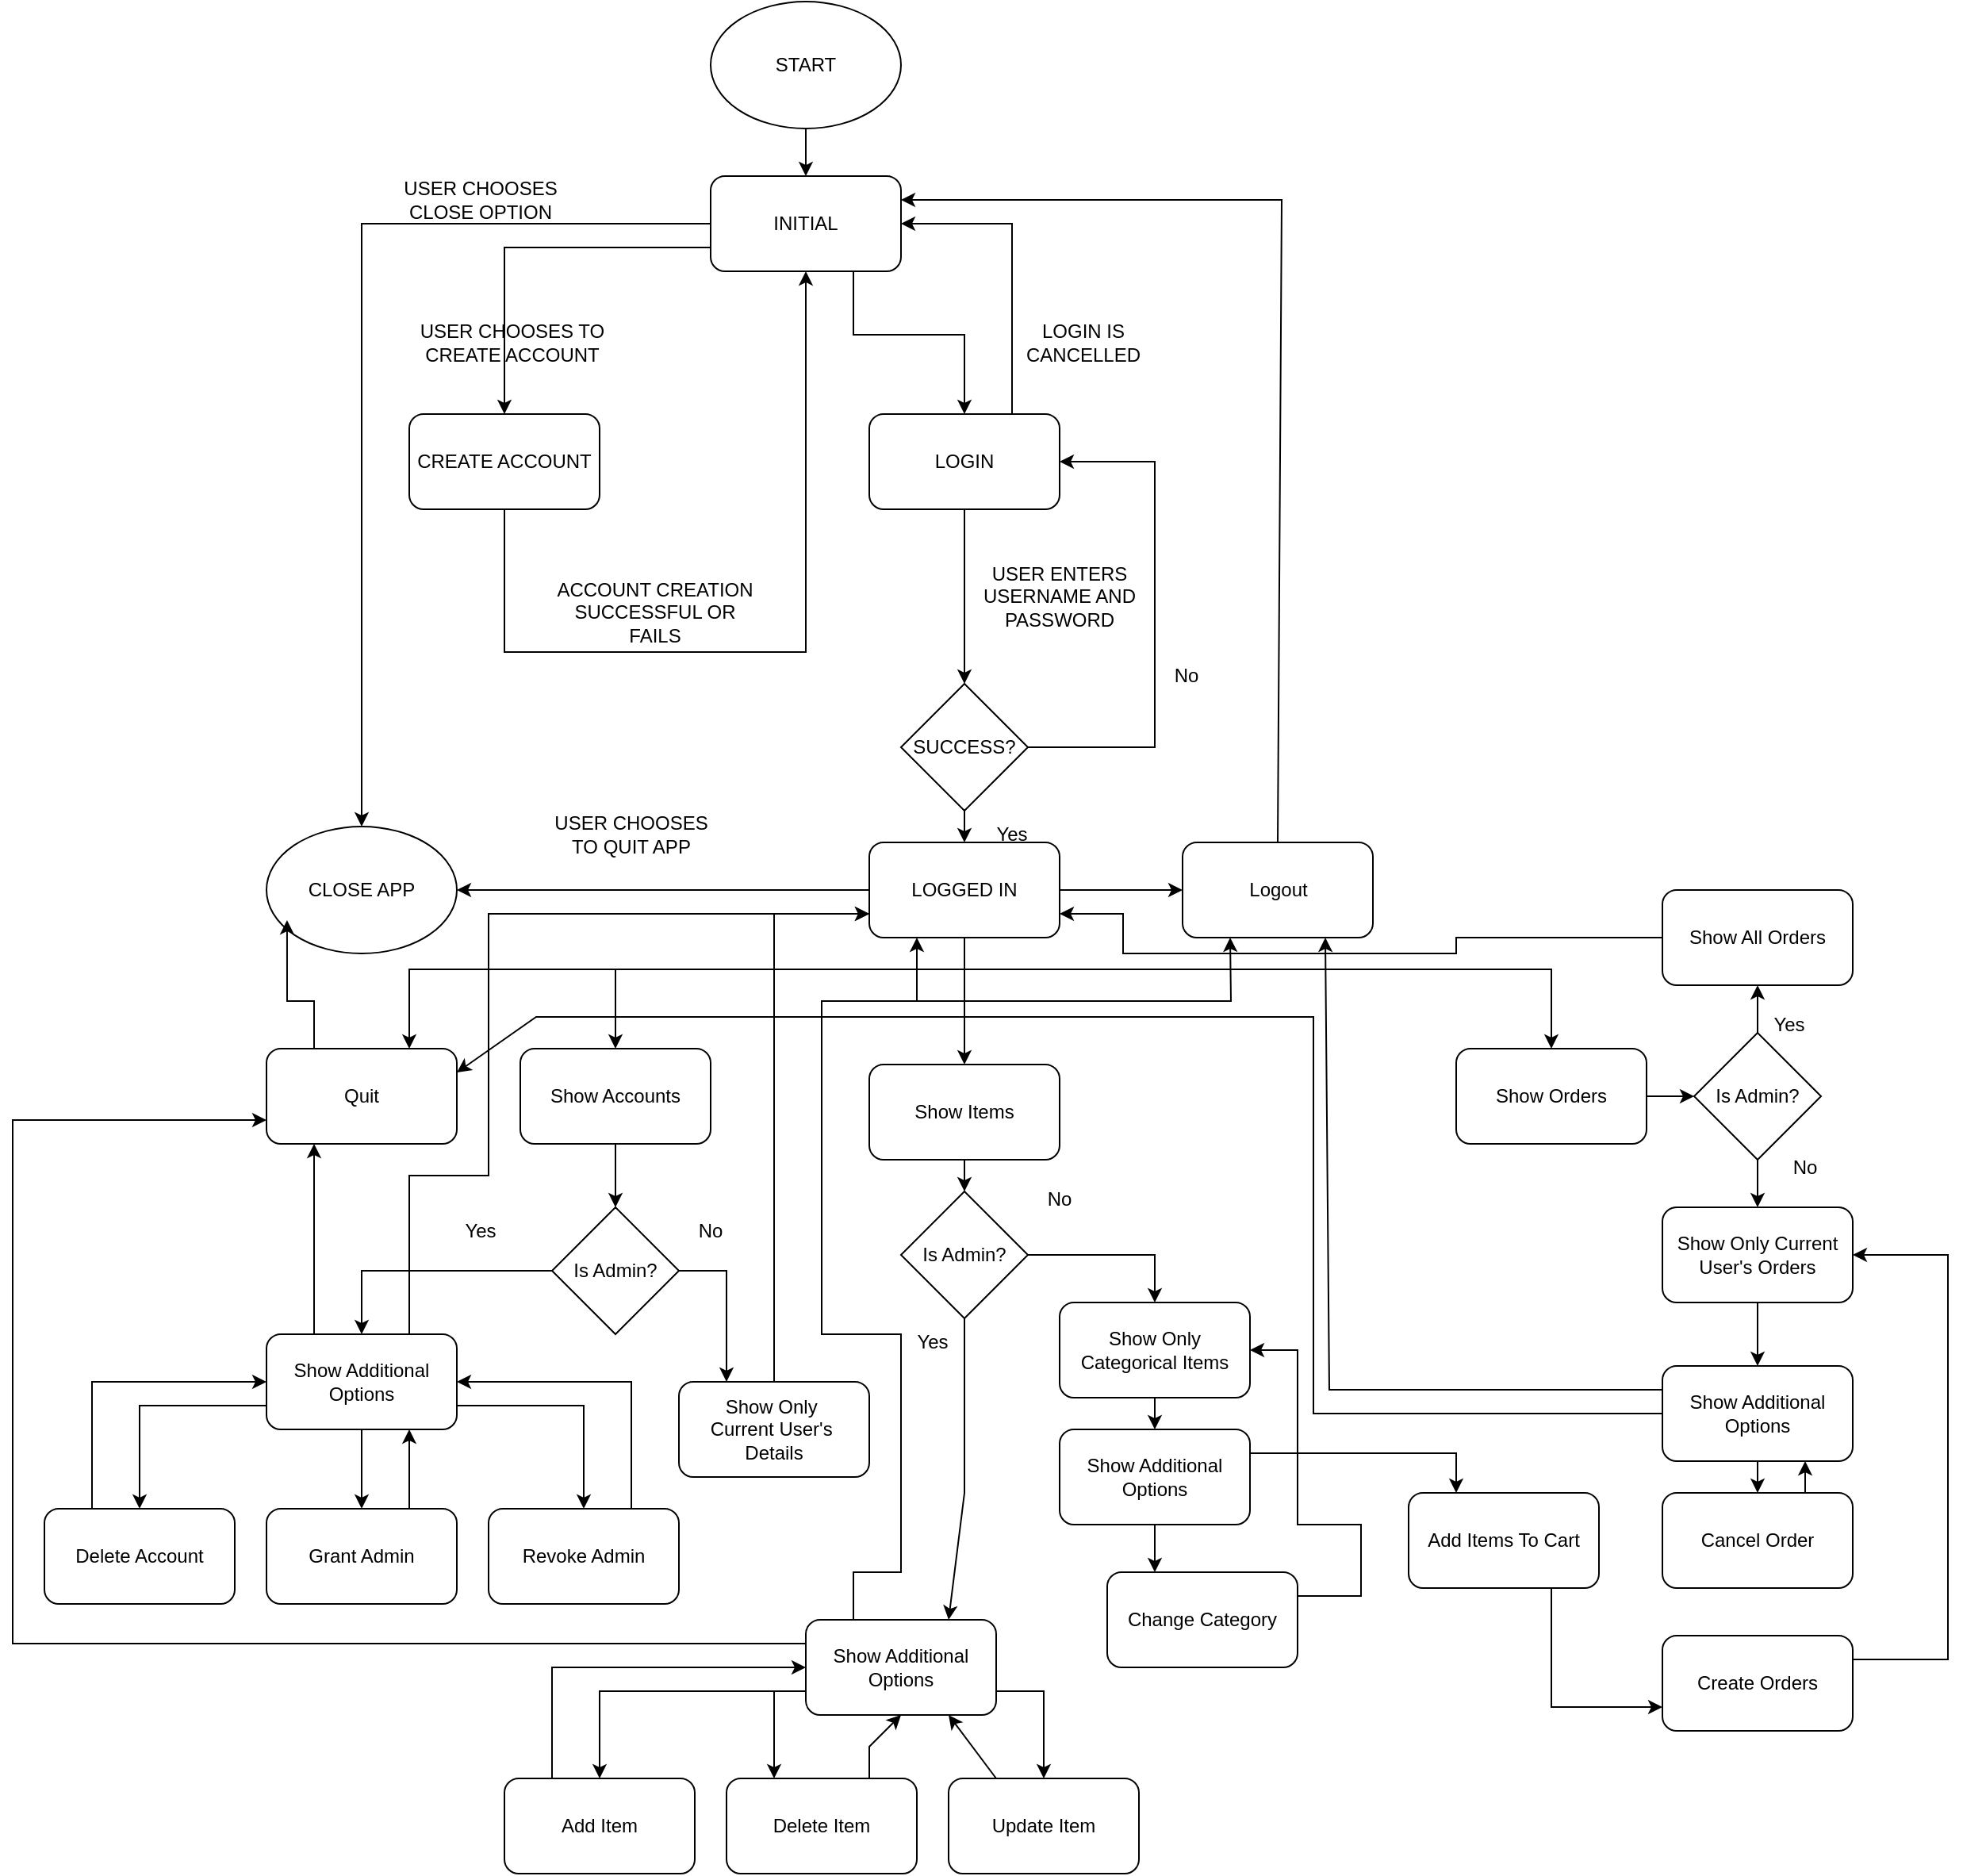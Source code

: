 <mxfile version="26.0.5">
  <diagram name="Page-1" id="6JL2HoPK0BdF2cWny50I">
    <mxGraphModel dx="3457" dy="2529" grid="1" gridSize="10" guides="1" tooltips="1" connect="1" arrows="1" fold="1" page="1" pageScale="1" pageWidth="850" pageHeight="1100" math="0" shadow="0">
      <root>
        <mxCell id="0" />
        <mxCell id="1" parent="0" />
        <mxCell id="DYctiOniAgUg_vzD5yXF-2" value="INITIAL" style="rounded=1;whiteSpace=wrap;html=1;" parent="1" vertex="1">
          <mxGeometry x="320" width="120" height="60" as="geometry" />
        </mxCell>
        <mxCell id="DYctiOniAgUg_vzD5yXF-3" value="CLOSE APP" style="ellipse;whiteSpace=wrap;html=1;" parent="1" vertex="1">
          <mxGeometry x="40" y="410" width="120" height="80" as="geometry" />
        </mxCell>
        <mxCell id="DYctiOniAgUg_vzD5yXF-6" value="CREATE ACCOUNT" style="rounded=1;whiteSpace=wrap;html=1;" parent="1" vertex="1">
          <mxGeometry x="130" y="150" width="120" height="60" as="geometry" />
        </mxCell>
        <mxCell id="DYctiOniAgUg_vzD5yXF-7" value="LOGIN" style="rounded=1;whiteSpace=wrap;html=1;" parent="1" vertex="1">
          <mxGeometry x="420" y="150" width="120" height="60" as="geometry" />
        </mxCell>
        <mxCell id="DYctiOniAgUg_vzD5yXF-11" value="SUCCESS?" style="rhombus;whiteSpace=wrap;html=1;" parent="1" vertex="1">
          <mxGeometry x="440" y="320" width="80" height="80" as="geometry" />
        </mxCell>
        <mxCell id="DYctiOniAgUg_vzD5yXF-12" value="" style="endArrow=classic;html=1;rounded=0;exitX=1;exitY=0.5;exitDx=0;exitDy=0;entryX=1;entryY=0.5;entryDx=0;entryDy=0;" parent="1" source="DYctiOniAgUg_vzD5yXF-11" target="DYctiOniAgUg_vzD5yXF-7" edge="1">
          <mxGeometry width="50" height="50" relative="1" as="geometry">
            <mxPoint x="400" y="430" as="sourcePoint" />
            <mxPoint x="450" y="380" as="targetPoint" />
            <Array as="points">
              <mxPoint x="600" y="360" />
              <mxPoint x="600" y="180" />
            </Array>
          </mxGeometry>
        </mxCell>
        <mxCell id="DYctiOniAgUg_vzD5yXF-13" value="" style="endArrow=classic;html=1;rounded=0;exitX=0.5;exitY=1;exitDx=0;exitDy=0;entryX=0.5;entryY=0;entryDx=0;entryDy=0;" parent="1" source="DYctiOniAgUg_vzD5yXF-7" target="DYctiOniAgUg_vzD5yXF-11" edge="1">
          <mxGeometry width="50" height="50" relative="1" as="geometry">
            <mxPoint x="400" y="430" as="sourcePoint" />
            <mxPoint x="450" y="380" as="targetPoint" />
          </mxGeometry>
        </mxCell>
        <mxCell id="DYctiOniAgUg_vzD5yXF-14" value="No" style="text;html=1;align=center;verticalAlign=middle;whiteSpace=wrap;rounded=0;" parent="1" vertex="1">
          <mxGeometry x="590" y="300" width="60" height="30" as="geometry" />
        </mxCell>
        <mxCell id="DYctiOniAgUg_vzD5yXF-17" value="LOGGED IN" style="rounded=1;whiteSpace=wrap;html=1;" parent="1" vertex="1">
          <mxGeometry x="420" y="420" width="120" height="60" as="geometry" />
        </mxCell>
        <mxCell id="DYctiOniAgUg_vzD5yXF-18" value="" style="endArrow=classic;html=1;rounded=0;exitX=0.5;exitY=1;exitDx=0;exitDy=0;entryX=0.5;entryY=0;entryDx=0;entryDy=0;" parent="1" source="DYctiOniAgUg_vzD5yXF-11" target="DYctiOniAgUg_vzD5yXF-17" edge="1">
          <mxGeometry width="50" height="50" relative="1" as="geometry">
            <mxPoint x="400" y="430" as="sourcePoint" />
            <mxPoint x="450" y="380" as="targetPoint" />
          </mxGeometry>
        </mxCell>
        <mxCell id="DYctiOniAgUg_vzD5yXF-19" value="Yes" style="text;html=1;align=center;verticalAlign=middle;whiteSpace=wrap;rounded=0;" parent="1" vertex="1">
          <mxGeometry x="480" y="400" width="60" height="30" as="geometry" />
        </mxCell>
        <mxCell id="DYctiOniAgUg_vzD5yXF-22" value="" style="endArrow=classic;html=1;rounded=0;exitX=0;exitY=0.5;exitDx=0;exitDy=0;entryX=1;entryY=0.5;entryDx=0;entryDy=0;" parent="1" source="DYctiOniAgUg_vzD5yXF-17" target="DYctiOniAgUg_vzD5yXF-3" edge="1">
          <mxGeometry width="50" height="50" relative="1" as="geometry">
            <mxPoint x="400" y="430" as="sourcePoint" />
            <mxPoint x="450" y="380" as="targetPoint" />
            <Array as="points">
              <mxPoint x="290" y="450" />
            </Array>
          </mxGeometry>
        </mxCell>
        <mxCell id="DYctiOniAgUg_vzD5yXF-27" value="START" style="ellipse;whiteSpace=wrap;html=1;" parent="1" vertex="1">
          <mxGeometry x="320" y="-110" width="120" height="80" as="geometry" />
        </mxCell>
        <mxCell id="DYctiOniAgUg_vzD5yXF-28" value="" style="endArrow=classic;html=1;rounded=0;exitX=0.5;exitY=1;exitDx=0;exitDy=0;entryX=0.5;entryY=0;entryDx=0;entryDy=0;" parent="1" source="DYctiOniAgUg_vzD5yXF-27" target="DYctiOniAgUg_vzD5yXF-2" edge="1">
          <mxGeometry width="50" height="50" relative="1" as="geometry">
            <mxPoint x="360" y="200" as="sourcePoint" />
            <mxPoint x="410" y="150" as="targetPoint" />
          </mxGeometry>
        </mxCell>
        <mxCell id="DYctiOniAgUg_vzD5yXF-29" value="" style="endArrow=classic;html=1;rounded=0;exitX=0;exitY=0.75;exitDx=0;exitDy=0;entryX=0.5;entryY=0;entryDx=0;entryDy=0;" parent="1" source="DYctiOniAgUg_vzD5yXF-2" target="DYctiOniAgUg_vzD5yXF-6" edge="1">
          <mxGeometry width="50" height="50" relative="1" as="geometry">
            <mxPoint x="360" y="200" as="sourcePoint" />
            <mxPoint x="410" y="150" as="targetPoint" />
            <Array as="points">
              <mxPoint x="190" y="45" />
              <mxPoint x="190" y="100" />
            </Array>
          </mxGeometry>
        </mxCell>
        <mxCell id="DYctiOniAgUg_vzD5yXF-30" value="" style="endArrow=classic;html=1;rounded=0;exitX=0.5;exitY=1;exitDx=0;exitDy=0;entryX=0.5;entryY=1;entryDx=0;entryDy=0;" parent="1" source="DYctiOniAgUg_vzD5yXF-6" target="DYctiOniAgUg_vzD5yXF-2" edge="1">
          <mxGeometry width="50" height="50" relative="1" as="geometry">
            <mxPoint x="360" y="200" as="sourcePoint" />
            <mxPoint x="410" y="150" as="targetPoint" />
            <Array as="points">
              <mxPoint x="190" y="300" />
              <mxPoint x="380" y="300" />
            </Array>
          </mxGeometry>
        </mxCell>
        <mxCell id="DYctiOniAgUg_vzD5yXF-31" value="" style="endArrow=classic;html=1;rounded=0;exitX=0.75;exitY=1;exitDx=0;exitDy=0;entryX=0.5;entryY=0;entryDx=0;entryDy=0;" parent="1" source="DYctiOniAgUg_vzD5yXF-2" target="DYctiOniAgUg_vzD5yXF-7" edge="1">
          <mxGeometry width="50" height="50" relative="1" as="geometry">
            <mxPoint x="360" y="200" as="sourcePoint" />
            <mxPoint x="410" y="150" as="targetPoint" />
            <Array as="points">
              <mxPoint x="410" y="100" />
              <mxPoint x="480" y="100" />
            </Array>
          </mxGeometry>
        </mxCell>
        <mxCell id="DYctiOniAgUg_vzD5yXF-32" value="" style="endArrow=classic;html=1;rounded=0;exitX=0;exitY=0.5;exitDx=0;exitDy=0;entryX=0.5;entryY=0;entryDx=0;entryDy=0;" parent="1" source="DYctiOniAgUg_vzD5yXF-2" target="DYctiOniAgUg_vzD5yXF-3" edge="1">
          <mxGeometry width="50" height="50" relative="1" as="geometry">
            <mxPoint x="360" y="300" as="sourcePoint" />
            <mxPoint x="410" y="250" as="targetPoint" />
            <Array as="points">
              <mxPoint x="100" y="30" />
            </Array>
          </mxGeometry>
        </mxCell>
        <mxCell id="DYctiOniAgUg_vzD5yXF-33" value="" style="endArrow=classic;html=1;rounded=0;exitX=0.75;exitY=0;exitDx=0;exitDy=0;entryX=1;entryY=0.5;entryDx=0;entryDy=0;" parent="1" source="DYctiOniAgUg_vzD5yXF-7" target="DYctiOniAgUg_vzD5yXF-2" edge="1">
          <mxGeometry width="50" height="50" relative="1" as="geometry">
            <mxPoint x="360" y="300" as="sourcePoint" />
            <mxPoint x="410" y="250" as="targetPoint" />
            <Array as="points">
              <mxPoint x="510" y="30" />
            </Array>
          </mxGeometry>
        </mxCell>
        <mxCell id="DYctiOniAgUg_vzD5yXF-34" value="USER CHOOSES CLOSE OPTION" style="text;html=1;align=center;verticalAlign=middle;whiteSpace=wrap;rounded=0;" parent="1" vertex="1">
          <mxGeometry x="120" y="10" width="110" height="10" as="geometry" />
        </mxCell>
        <mxCell id="DYctiOniAgUg_vzD5yXF-35" value="USER CHOOSES TO CREATE ACCOUNT" style="text;html=1;align=center;verticalAlign=middle;whiteSpace=wrap;rounded=0;" parent="1" vertex="1">
          <mxGeometry x="130" y="90" width="130" height="30" as="geometry" />
        </mxCell>
        <mxCell id="DYctiOniAgUg_vzD5yXF-37" value="ACCOUNT CREATION SUCCESSFUL OR FAILS" style="text;html=1;align=center;verticalAlign=middle;whiteSpace=wrap;rounded=0;" parent="1" vertex="1">
          <mxGeometry x="220" y="260" width="130" height="30" as="geometry" />
        </mxCell>
        <mxCell id="DYctiOniAgUg_vzD5yXF-38" value="LOGIN IS CANCELLED" style="text;html=1;align=center;verticalAlign=middle;whiteSpace=wrap;rounded=0;" parent="1" vertex="1">
          <mxGeometry x="520" y="90" width="70" height="30" as="geometry" />
        </mxCell>
        <mxCell id="DYctiOniAgUg_vzD5yXF-40" value="USER ENTERS USERNAME AND PASSWORD" style="text;html=1;align=center;verticalAlign=middle;whiteSpace=wrap;rounded=0;" parent="1" vertex="1">
          <mxGeometry x="470" y="250" width="140" height="30" as="geometry" />
        </mxCell>
        <mxCell id="DYctiOniAgUg_vzD5yXF-41" value="USER CHOOSES TO QUIT APP" style="text;html=1;align=center;verticalAlign=middle;whiteSpace=wrap;rounded=0;" parent="1" vertex="1">
          <mxGeometry x="220" y="400" width="100" height="30" as="geometry" />
        </mxCell>
        <mxCell id="-AGQVmFqrdLhfrZc6OFn-1" value="Show Accounts" style="rounded=1;whiteSpace=wrap;html=1;" vertex="1" parent="1">
          <mxGeometry x="200" y="550" width="120" height="60" as="geometry" />
        </mxCell>
        <mxCell id="-AGQVmFqrdLhfrZc6OFn-2" value="Show Items" style="rounded=1;whiteSpace=wrap;html=1;" vertex="1" parent="1">
          <mxGeometry x="420" y="560" width="120" height="60" as="geometry" />
        </mxCell>
        <mxCell id="-AGQVmFqrdLhfrZc6OFn-3" value="Show Orders" style="rounded=1;whiteSpace=wrap;html=1;" vertex="1" parent="1">
          <mxGeometry x="790" y="550" width="120" height="60" as="geometry" />
        </mxCell>
        <mxCell id="-AGQVmFqrdLhfrZc6OFn-4" value="Quit" style="rounded=1;whiteSpace=wrap;html=1;" vertex="1" parent="1">
          <mxGeometry x="40" y="550" width="120" height="60" as="geometry" />
        </mxCell>
        <mxCell id="-AGQVmFqrdLhfrZc6OFn-5" value="" style="endArrow=classic;html=1;rounded=0;exitX=0.25;exitY=0;exitDx=0;exitDy=0;entryX=0.108;entryY=0.738;entryDx=0;entryDy=0;entryPerimeter=0;" edge="1" parent="1" source="-AGQVmFqrdLhfrZc6OFn-4" target="DYctiOniAgUg_vzD5yXF-3">
          <mxGeometry width="50" height="50" relative="1" as="geometry">
            <mxPoint x="490" y="530" as="sourcePoint" />
            <mxPoint x="540" y="480" as="targetPoint" />
            <Array as="points">
              <mxPoint x="70" y="520" />
              <mxPoint x="53" y="520" />
            </Array>
          </mxGeometry>
        </mxCell>
        <mxCell id="-AGQVmFqrdLhfrZc6OFn-6" value="" style="endArrow=classic;html=1;rounded=0;exitX=0.5;exitY=1;exitDx=0;exitDy=0;entryX=0.5;entryY=0;entryDx=0;entryDy=0;" edge="1" parent="1" source="DYctiOniAgUg_vzD5yXF-17" target="-AGQVmFqrdLhfrZc6OFn-2">
          <mxGeometry width="50" height="50" relative="1" as="geometry">
            <mxPoint x="490" y="530" as="sourcePoint" />
            <mxPoint x="540" y="480" as="targetPoint" />
          </mxGeometry>
        </mxCell>
        <mxCell id="-AGQVmFqrdLhfrZc6OFn-7" value="" style="endArrow=classic;html=1;rounded=0;exitX=0.5;exitY=1;exitDx=0;exitDy=0;entryX=0.5;entryY=0;entryDx=0;entryDy=0;" edge="1" parent="1" source="DYctiOniAgUg_vzD5yXF-17" target="-AGQVmFqrdLhfrZc6OFn-1">
          <mxGeometry width="50" height="50" relative="1" as="geometry">
            <mxPoint x="490" y="530" as="sourcePoint" />
            <mxPoint x="540" y="480" as="targetPoint" />
            <Array as="points">
              <mxPoint x="480" y="500" />
              <mxPoint x="260" y="500" />
            </Array>
          </mxGeometry>
        </mxCell>
        <mxCell id="-AGQVmFqrdLhfrZc6OFn-8" value="" style="endArrow=classic;html=1;rounded=0;exitX=0.5;exitY=1;exitDx=0;exitDy=0;entryX=0.5;entryY=0;entryDx=0;entryDy=0;" edge="1" parent="1" source="DYctiOniAgUg_vzD5yXF-17" target="-AGQVmFqrdLhfrZc6OFn-3">
          <mxGeometry width="50" height="50" relative="1" as="geometry">
            <mxPoint x="490" y="530" as="sourcePoint" />
            <mxPoint x="540" y="480" as="targetPoint" />
            <Array as="points">
              <mxPoint x="480" y="500" />
              <mxPoint x="850" y="500" />
            </Array>
          </mxGeometry>
        </mxCell>
        <mxCell id="-AGQVmFqrdLhfrZc6OFn-9" value="" style="endArrow=classic;html=1;rounded=0;exitX=0.5;exitY=1;exitDx=0;exitDy=0;entryX=0.75;entryY=0;entryDx=0;entryDy=0;" edge="1" parent="1" source="DYctiOniAgUg_vzD5yXF-17" target="-AGQVmFqrdLhfrZc6OFn-4">
          <mxGeometry width="50" height="50" relative="1" as="geometry">
            <mxPoint x="490" y="530" as="sourcePoint" />
            <mxPoint x="540" y="480" as="targetPoint" />
            <Array as="points">
              <mxPoint x="480" y="500" />
              <mxPoint x="130" y="500" />
            </Array>
          </mxGeometry>
        </mxCell>
        <mxCell id="-AGQVmFqrdLhfrZc6OFn-10" value="" style="endArrow=classic;html=1;rounded=0;exitX=1;exitY=0.5;exitDx=0;exitDy=0;entryX=0;entryY=0.5;entryDx=0;entryDy=0;" edge="1" parent="1" source="DYctiOniAgUg_vzD5yXF-17" target="-AGQVmFqrdLhfrZc6OFn-11">
          <mxGeometry width="50" height="50" relative="1" as="geometry">
            <mxPoint x="490" y="330" as="sourcePoint" />
            <mxPoint x="620" y="450" as="targetPoint" />
          </mxGeometry>
        </mxCell>
        <mxCell id="-AGQVmFqrdLhfrZc6OFn-11" value="Logout" style="rounded=1;whiteSpace=wrap;html=1;" vertex="1" parent="1">
          <mxGeometry x="617.5" y="420" width="120" height="60" as="geometry" />
        </mxCell>
        <mxCell id="-AGQVmFqrdLhfrZc6OFn-12" value="" style="endArrow=classic;html=1;rounded=0;exitX=0.5;exitY=0;exitDx=0;exitDy=0;entryX=1;entryY=0.25;entryDx=0;entryDy=0;" edge="1" parent="1" source="-AGQVmFqrdLhfrZc6OFn-11" target="DYctiOniAgUg_vzD5yXF-2">
          <mxGeometry width="50" height="50" relative="1" as="geometry">
            <mxPoint x="490" y="330" as="sourcePoint" />
            <mxPoint x="540" y="280" as="targetPoint" />
            <Array as="points">
              <mxPoint x="680" y="15" />
            </Array>
          </mxGeometry>
        </mxCell>
        <mxCell id="-AGQVmFqrdLhfrZc6OFn-13" value="Is Admin?" style="rhombus;whiteSpace=wrap;html=1;" vertex="1" parent="1">
          <mxGeometry x="220" y="650" width="80" height="80" as="geometry" />
        </mxCell>
        <mxCell id="-AGQVmFqrdLhfrZc6OFn-14" value="" style="endArrow=classic;html=1;rounded=0;exitX=0.5;exitY=1;exitDx=0;exitDy=0;entryX=0.5;entryY=0;entryDx=0;entryDy=0;" edge="1" parent="1" source="-AGQVmFqrdLhfrZc6OFn-1" target="-AGQVmFqrdLhfrZc6OFn-13">
          <mxGeometry width="50" height="50" relative="1" as="geometry">
            <mxPoint x="490" y="620" as="sourcePoint" />
            <mxPoint x="540" y="570" as="targetPoint" />
          </mxGeometry>
        </mxCell>
        <mxCell id="-AGQVmFqrdLhfrZc6OFn-16" value="No" style="text;html=1;align=center;verticalAlign=middle;whiteSpace=wrap;rounded=0;" vertex="1" parent="1">
          <mxGeometry x="290" y="650" width="60" height="30" as="geometry" />
        </mxCell>
        <mxCell id="-AGQVmFqrdLhfrZc6OFn-17" value="Delete Account" style="rounded=1;whiteSpace=wrap;html=1;" vertex="1" parent="1">
          <mxGeometry x="-100" y="840" width="120" height="60" as="geometry" />
        </mxCell>
        <mxCell id="-AGQVmFqrdLhfrZc6OFn-18" value="Grant Admin" style="rounded=1;whiteSpace=wrap;html=1;" vertex="1" parent="1">
          <mxGeometry x="40" y="840" width="120" height="60" as="geometry" />
        </mxCell>
        <mxCell id="-AGQVmFqrdLhfrZc6OFn-19" value="Revoke Admin" style="rounded=1;whiteSpace=wrap;html=1;" vertex="1" parent="1">
          <mxGeometry x="180" y="840" width="120" height="60" as="geometry" />
        </mxCell>
        <mxCell id="-AGQVmFqrdLhfrZc6OFn-20" value="Show Additional Options" style="rounded=1;whiteSpace=wrap;html=1;" vertex="1" parent="1">
          <mxGeometry x="40" y="730" width="120" height="60" as="geometry" />
        </mxCell>
        <mxCell id="-AGQVmFqrdLhfrZc6OFn-21" value="Show Only&amp;nbsp;&lt;div&gt;Current User&#39;s&amp;nbsp;&lt;/div&gt;&lt;div&gt;Details&lt;/div&gt;" style="rounded=1;whiteSpace=wrap;html=1;" vertex="1" parent="1">
          <mxGeometry x="300" y="760" width="120" height="60" as="geometry" />
        </mxCell>
        <mxCell id="-AGQVmFqrdLhfrZc6OFn-22" value="" style="endArrow=classic;html=1;rounded=0;exitX=1;exitY=0.5;exitDx=0;exitDy=0;entryX=0.25;entryY=0;entryDx=0;entryDy=0;" edge="1" parent="1" source="-AGQVmFqrdLhfrZc6OFn-13" target="-AGQVmFqrdLhfrZc6OFn-21">
          <mxGeometry width="50" height="50" relative="1" as="geometry">
            <mxPoint x="490" y="620" as="sourcePoint" />
            <mxPoint x="540" y="570" as="targetPoint" />
            <Array as="points">
              <mxPoint x="330" y="690" />
            </Array>
          </mxGeometry>
        </mxCell>
        <mxCell id="-AGQVmFqrdLhfrZc6OFn-23" value="" style="endArrow=classic;html=1;rounded=0;exitX=0.5;exitY=0;exitDx=0;exitDy=0;entryX=0;entryY=0.75;entryDx=0;entryDy=0;" edge="1" parent="1" source="-AGQVmFqrdLhfrZc6OFn-21" target="DYctiOniAgUg_vzD5yXF-17">
          <mxGeometry width="50" height="50" relative="1" as="geometry">
            <mxPoint x="490" y="620" as="sourcePoint" />
            <mxPoint x="380" y="470" as="targetPoint" />
            <Array as="points">
              <mxPoint x="360" y="465" />
            </Array>
          </mxGeometry>
        </mxCell>
        <mxCell id="-AGQVmFqrdLhfrZc6OFn-24" value="" style="endArrow=classic;html=1;rounded=0;exitX=0;exitY=0.5;exitDx=0;exitDy=0;entryX=0.5;entryY=0;entryDx=0;entryDy=0;" edge="1" parent="1" source="-AGQVmFqrdLhfrZc6OFn-13" target="-AGQVmFqrdLhfrZc6OFn-20">
          <mxGeometry width="50" height="50" relative="1" as="geometry">
            <mxPoint x="490" y="620" as="sourcePoint" />
            <mxPoint x="540" y="570" as="targetPoint" />
            <Array as="points">
              <mxPoint x="100" y="690" />
            </Array>
          </mxGeometry>
        </mxCell>
        <mxCell id="-AGQVmFqrdLhfrZc6OFn-25" value="Yes" style="text;html=1;align=center;verticalAlign=middle;whiteSpace=wrap;rounded=0;" vertex="1" parent="1">
          <mxGeometry x="145" y="650" width="60" height="30" as="geometry" />
        </mxCell>
        <mxCell id="-AGQVmFqrdLhfrZc6OFn-26" value="" style="endArrow=classic;html=1;rounded=0;exitX=0.25;exitY=0;exitDx=0;exitDy=0;entryX=0.25;entryY=1;entryDx=0;entryDy=0;" edge="1" parent="1" source="-AGQVmFqrdLhfrZc6OFn-20" target="-AGQVmFqrdLhfrZc6OFn-4">
          <mxGeometry width="50" height="50" relative="1" as="geometry">
            <mxPoint x="490" y="620" as="sourcePoint" />
            <mxPoint x="540" y="570" as="targetPoint" />
          </mxGeometry>
        </mxCell>
        <mxCell id="-AGQVmFqrdLhfrZc6OFn-27" value="" style="endArrow=classic;html=1;rounded=0;exitX=0.75;exitY=0;exitDx=0;exitDy=0;entryX=0;entryY=0.75;entryDx=0;entryDy=0;" edge="1" parent="1" source="-AGQVmFqrdLhfrZc6OFn-20" target="DYctiOniAgUg_vzD5yXF-17">
          <mxGeometry width="50" height="50" relative="1" as="geometry">
            <mxPoint x="490" y="620" as="sourcePoint" />
            <mxPoint x="540" y="570" as="targetPoint" />
            <Array as="points">
              <mxPoint x="130" y="630" />
              <mxPoint x="180" y="630" />
              <mxPoint x="180" y="465" />
            </Array>
          </mxGeometry>
        </mxCell>
        <mxCell id="-AGQVmFqrdLhfrZc6OFn-28" value="" style="endArrow=classic;html=1;rounded=0;exitX=0;exitY=0.75;exitDx=0;exitDy=0;entryX=0.5;entryY=0;entryDx=0;entryDy=0;" edge="1" parent="1" source="-AGQVmFqrdLhfrZc6OFn-20" target="-AGQVmFqrdLhfrZc6OFn-17">
          <mxGeometry width="50" height="50" relative="1" as="geometry">
            <mxPoint x="490" y="720" as="sourcePoint" />
            <mxPoint x="540" y="670" as="targetPoint" />
            <Array as="points">
              <mxPoint x="-40" y="775" />
            </Array>
          </mxGeometry>
        </mxCell>
        <mxCell id="-AGQVmFqrdLhfrZc6OFn-29" value="" style="endArrow=classic;html=1;rounded=0;exitX=0.5;exitY=1;exitDx=0;exitDy=0;entryX=0.5;entryY=0;entryDx=0;entryDy=0;" edge="1" parent="1" source="-AGQVmFqrdLhfrZc6OFn-20" target="-AGQVmFqrdLhfrZc6OFn-18">
          <mxGeometry width="50" height="50" relative="1" as="geometry">
            <mxPoint x="490" y="720" as="sourcePoint" />
            <mxPoint x="540" y="670" as="targetPoint" />
          </mxGeometry>
        </mxCell>
        <mxCell id="-AGQVmFqrdLhfrZc6OFn-30" value="" style="endArrow=classic;html=1;rounded=0;exitX=1;exitY=0.75;exitDx=0;exitDy=0;entryX=0.5;entryY=0;entryDx=0;entryDy=0;" edge="1" parent="1" source="-AGQVmFqrdLhfrZc6OFn-20" target="-AGQVmFqrdLhfrZc6OFn-19">
          <mxGeometry width="50" height="50" relative="1" as="geometry">
            <mxPoint x="490" y="720" as="sourcePoint" />
            <mxPoint x="540" y="670" as="targetPoint" />
            <Array as="points">
              <mxPoint x="240" y="775" />
            </Array>
          </mxGeometry>
        </mxCell>
        <mxCell id="-AGQVmFqrdLhfrZc6OFn-31" value="" style="endArrow=classic;html=1;rounded=0;exitX=0.75;exitY=0;exitDx=0;exitDy=0;entryX=1;entryY=0.5;entryDx=0;entryDy=0;" edge="1" parent="1" source="-AGQVmFqrdLhfrZc6OFn-19" target="-AGQVmFqrdLhfrZc6OFn-20">
          <mxGeometry width="50" height="50" relative="1" as="geometry">
            <mxPoint x="490" y="720" as="sourcePoint" />
            <mxPoint x="540" y="670" as="targetPoint" />
            <Array as="points">
              <mxPoint x="270" y="760" />
            </Array>
          </mxGeometry>
        </mxCell>
        <mxCell id="-AGQVmFqrdLhfrZc6OFn-32" value="" style="endArrow=classic;html=1;rounded=0;exitX=0.75;exitY=0;exitDx=0;exitDy=0;entryX=0.75;entryY=1;entryDx=0;entryDy=0;" edge="1" parent="1" source="-AGQVmFqrdLhfrZc6OFn-18" target="-AGQVmFqrdLhfrZc6OFn-20">
          <mxGeometry width="50" height="50" relative="1" as="geometry">
            <mxPoint x="490" y="720" as="sourcePoint" />
            <mxPoint x="540" y="670" as="targetPoint" />
          </mxGeometry>
        </mxCell>
        <mxCell id="-AGQVmFqrdLhfrZc6OFn-33" value="" style="endArrow=classic;html=1;rounded=0;exitX=0.25;exitY=0;exitDx=0;exitDy=0;entryX=0;entryY=0.5;entryDx=0;entryDy=0;" edge="1" parent="1" source="-AGQVmFqrdLhfrZc6OFn-17" target="-AGQVmFqrdLhfrZc6OFn-20">
          <mxGeometry width="50" height="50" relative="1" as="geometry">
            <mxPoint x="490" y="720" as="sourcePoint" />
            <mxPoint x="540" y="670" as="targetPoint" />
            <Array as="points">
              <mxPoint x="-70" y="760" />
            </Array>
          </mxGeometry>
        </mxCell>
        <mxCell id="-AGQVmFqrdLhfrZc6OFn-34" value="Is Admin?" style="rhombus;whiteSpace=wrap;html=1;" vertex="1" parent="1">
          <mxGeometry x="940" y="540" width="80" height="80" as="geometry" />
        </mxCell>
        <mxCell id="-AGQVmFqrdLhfrZc6OFn-35" value="" style="endArrow=classic;html=1;rounded=0;exitX=1;exitY=0.5;exitDx=0;exitDy=0;entryX=0;entryY=0.5;entryDx=0;entryDy=0;" edge="1" parent="1" source="-AGQVmFqrdLhfrZc6OFn-3" target="-AGQVmFqrdLhfrZc6OFn-34">
          <mxGeometry width="50" height="50" relative="1" as="geometry">
            <mxPoint x="490" y="520" as="sourcePoint" />
            <mxPoint x="540" y="470" as="targetPoint" />
          </mxGeometry>
        </mxCell>
        <mxCell id="-AGQVmFqrdLhfrZc6OFn-36" value="Show All Orders" style="rounded=1;whiteSpace=wrap;html=1;" vertex="1" parent="1">
          <mxGeometry x="920" y="450" width="120" height="60" as="geometry" />
        </mxCell>
        <mxCell id="-AGQVmFqrdLhfrZc6OFn-37" value="" style="endArrow=classic;html=1;rounded=0;exitX=0.5;exitY=0;exitDx=0;exitDy=0;entryX=0.5;entryY=1;entryDx=0;entryDy=0;" edge="1" parent="1" source="-AGQVmFqrdLhfrZc6OFn-34" target="-AGQVmFqrdLhfrZc6OFn-36">
          <mxGeometry width="50" height="50" relative="1" as="geometry">
            <mxPoint x="490" y="520" as="sourcePoint" />
            <mxPoint x="540" y="470" as="targetPoint" />
          </mxGeometry>
        </mxCell>
        <mxCell id="-AGQVmFqrdLhfrZc6OFn-38" value="" style="endArrow=classic;html=1;rounded=0;exitX=0;exitY=0.5;exitDx=0;exitDy=0;entryX=1;entryY=0.75;entryDx=0;entryDy=0;" edge="1" parent="1" source="-AGQVmFqrdLhfrZc6OFn-36" target="DYctiOniAgUg_vzD5yXF-17">
          <mxGeometry width="50" height="50" relative="1" as="geometry">
            <mxPoint x="490" y="520" as="sourcePoint" />
            <mxPoint x="540" y="470" as="targetPoint" />
            <Array as="points">
              <mxPoint x="790" y="480" />
              <mxPoint x="790" y="490" />
              <mxPoint x="580" y="490" />
              <mxPoint x="580" y="465" />
            </Array>
          </mxGeometry>
        </mxCell>
        <mxCell id="-AGQVmFqrdLhfrZc6OFn-39" value="Yes" style="text;html=1;align=center;verticalAlign=middle;whiteSpace=wrap;rounded=0;" vertex="1" parent="1">
          <mxGeometry x="970" y="520" width="60" height="30" as="geometry" />
        </mxCell>
        <mxCell id="-AGQVmFqrdLhfrZc6OFn-40" value="" style="endArrow=classic;html=1;rounded=0;exitX=0.5;exitY=1;exitDx=0;exitDy=0;entryX=0.5;entryY=0;entryDx=0;entryDy=0;" edge="1" parent="1" source="-AGQVmFqrdLhfrZc6OFn-34" target="-AGQVmFqrdLhfrZc6OFn-41">
          <mxGeometry width="50" height="50" relative="1" as="geometry">
            <mxPoint x="490" y="620" as="sourcePoint" />
            <mxPoint x="980" y="660" as="targetPoint" />
          </mxGeometry>
        </mxCell>
        <mxCell id="-AGQVmFqrdLhfrZc6OFn-41" value="Show Only Current User&#39;s Orders" style="rounded=1;whiteSpace=wrap;html=1;" vertex="1" parent="1">
          <mxGeometry x="920" y="650" width="120" height="60" as="geometry" />
        </mxCell>
        <mxCell id="-AGQVmFqrdLhfrZc6OFn-42" value="Cancel Order" style="rounded=1;whiteSpace=wrap;html=1;" vertex="1" parent="1">
          <mxGeometry x="920" y="830" width="120" height="60" as="geometry" />
        </mxCell>
        <mxCell id="-AGQVmFqrdLhfrZc6OFn-44" value="Show Additional Options" style="rounded=1;whiteSpace=wrap;html=1;" vertex="1" parent="1">
          <mxGeometry x="920" y="750" width="120" height="60" as="geometry" />
        </mxCell>
        <mxCell id="-AGQVmFqrdLhfrZc6OFn-45" value="No" style="text;html=1;align=center;verticalAlign=middle;whiteSpace=wrap;rounded=0;" vertex="1" parent="1">
          <mxGeometry x="980" y="610" width="60" height="30" as="geometry" />
        </mxCell>
        <mxCell id="-AGQVmFqrdLhfrZc6OFn-46" value="" style="endArrow=classic;html=1;rounded=0;exitX=0.5;exitY=1;exitDx=0;exitDy=0;entryX=0.5;entryY=0;entryDx=0;entryDy=0;" edge="1" parent="1" source="-AGQVmFqrdLhfrZc6OFn-41" target="-AGQVmFqrdLhfrZc6OFn-44">
          <mxGeometry width="50" height="50" relative="1" as="geometry">
            <mxPoint x="490" y="720" as="sourcePoint" />
            <mxPoint x="540" y="670" as="targetPoint" />
          </mxGeometry>
        </mxCell>
        <mxCell id="-AGQVmFqrdLhfrZc6OFn-47" value="" style="endArrow=classic;html=1;rounded=0;exitX=0.5;exitY=1;exitDx=0;exitDy=0;entryX=0.5;entryY=0;entryDx=0;entryDy=0;" edge="1" parent="1" source="-AGQVmFqrdLhfrZc6OFn-44" target="-AGQVmFqrdLhfrZc6OFn-42">
          <mxGeometry width="50" height="50" relative="1" as="geometry">
            <mxPoint x="490" y="720" as="sourcePoint" />
            <mxPoint x="540" y="670" as="targetPoint" />
          </mxGeometry>
        </mxCell>
        <mxCell id="-AGQVmFqrdLhfrZc6OFn-48" value="" style="endArrow=classic;html=1;rounded=0;exitX=0;exitY=0.25;exitDx=0;exitDy=0;entryX=0.75;entryY=1;entryDx=0;entryDy=0;" edge="1" parent="1" source="-AGQVmFqrdLhfrZc6OFn-44" target="-AGQVmFqrdLhfrZc6OFn-11">
          <mxGeometry width="50" height="50" relative="1" as="geometry">
            <mxPoint x="490" y="720" as="sourcePoint" />
            <mxPoint x="540" y="670" as="targetPoint" />
            <Array as="points">
              <mxPoint x="710" y="765" />
            </Array>
          </mxGeometry>
        </mxCell>
        <mxCell id="-AGQVmFqrdLhfrZc6OFn-49" value="" style="endArrow=classic;html=1;rounded=0;exitX=0;exitY=0.5;exitDx=0;exitDy=0;entryX=1;entryY=0.25;entryDx=0;entryDy=0;" edge="1" parent="1" source="-AGQVmFqrdLhfrZc6OFn-44" target="-AGQVmFqrdLhfrZc6OFn-4">
          <mxGeometry width="50" height="50" relative="1" as="geometry">
            <mxPoint x="490" y="620" as="sourcePoint" />
            <mxPoint x="130" y="550" as="targetPoint" />
            <Array as="points">
              <mxPoint x="700" y="780" />
              <mxPoint x="700" y="530" />
              <mxPoint x="460" y="530" />
              <mxPoint x="210" y="530" />
            </Array>
          </mxGeometry>
        </mxCell>
        <mxCell id="-AGQVmFqrdLhfrZc6OFn-50" value="" style="endArrow=classic;html=1;rounded=0;exitX=0.75;exitY=0;exitDx=0;exitDy=0;entryX=0.75;entryY=1;entryDx=0;entryDy=0;" edge="1" parent="1" source="-AGQVmFqrdLhfrZc6OFn-42" target="-AGQVmFqrdLhfrZc6OFn-44">
          <mxGeometry width="50" height="50" relative="1" as="geometry">
            <mxPoint x="490" y="720" as="sourcePoint" />
            <mxPoint x="540" y="670" as="targetPoint" />
          </mxGeometry>
        </mxCell>
        <mxCell id="-AGQVmFqrdLhfrZc6OFn-51" value="Is Admin?" style="rhombus;whiteSpace=wrap;html=1;" vertex="1" parent="1">
          <mxGeometry x="440" y="640" width="80" height="80" as="geometry" />
        </mxCell>
        <mxCell id="-AGQVmFqrdLhfrZc6OFn-52" value="Yes" style="text;html=1;align=center;verticalAlign=middle;whiteSpace=wrap;rounded=0;" vertex="1" parent="1">
          <mxGeometry x="430" y="720" width="60" height="30" as="geometry" />
        </mxCell>
        <mxCell id="-AGQVmFqrdLhfrZc6OFn-53" value="Show Additional&lt;div&gt;Options&lt;/div&gt;" style="rounded=1;whiteSpace=wrap;html=1;" vertex="1" parent="1">
          <mxGeometry x="380" y="910" width="120" height="60" as="geometry" />
        </mxCell>
        <mxCell id="-AGQVmFqrdLhfrZc6OFn-54" value="" style="endArrow=classic;html=1;rounded=0;exitX=0.5;exitY=1;exitDx=0;exitDy=0;entryX=0.75;entryY=0;entryDx=0;entryDy=0;" edge="1" parent="1" source="-AGQVmFqrdLhfrZc6OFn-51" target="-AGQVmFqrdLhfrZc6OFn-53">
          <mxGeometry width="50" height="50" relative="1" as="geometry">
            <mxPoint x="490" y="720" as="sourcePoint" />
            <mxPoint x="540" y="670" as="targetPoint" />
            <Array as="points">
              <mxPoint x="480" y="830" />
            </Array>
          </mxGeometry>
        </mxCell>
        <mxCell id="-AGQVmFqrdLhfrZc6OFn-55" value="" style="endArrow=classic;html=1;rounded=0;exitX=0.5;exitY=1;exitDx=0;exitDy=0;entryX=0.5;entryY=0;entryDx=0;entryDy=0;" edge="1" parent="1" source="-AGQVmFqrdLhfrZc6OFn-2" target="-AGQVmFqrdLhfrZc6OFn-51">
          <mxGeometry width="50" height="50" relative="1" as="geometry">
            <mxPoint x="490" y="720" as="sourcePoint" />
            <mxPoint x="540" y="670" as="targetPoint" />
          </mxGeometry>
        </mxCell>
        <mxCell id="-AGQVmFqrdLhfrZc6OFn-56" value="No" style="text;html=1;align=center;verticalAlign=middle;whiteSpace=wrap;rounded=0;" vertex="1" parent="1">
          <mxGeometry x="510" y="630" width="60" height="30" as="geometry" />
        </mxCell>
        <mxCell id="-AGQVmFqrdLhfrZc6OFn-57" value="Show Only Categorical Items" style="rounded=1;whiteSpace=wrap;html=1;" vertex="1" parent="1">
          <mxGeometry x="540" y="710" width="120" height="60" as="geometry" />
        </mxCell>
        <mxCell id="-AGQVmFqrdLhfrZc6OFn-58" value="" style="endArrow=classic;html=1;rounded=0;exitX=1;exitY=0.5;exitDx=0;exitDy=0;entryX=0.5;entryY=0;entryDx=0;entryDy=0;" edge="1" parent="1" source="-AGQVmFqrdLhfrZc6OFn-51" target="-AGQVmFqrdLhfrZc6OFn-57">
          <mxGeometry width="50" height="50" relative="1" as="geometry">
            <mxPoint x="490" y="720" as="sourcePoint" />
            <mxPoint x="540" y="670" as="targetPoint" />
            <Array as="points">
              <mxPoint x="600" y="680" />
            </Array>
          </mxGeometry>
        </mxCell>
        <mxCell id="-AGQVmFqrdLhfrZc6OFn-59" value="Show Additional Options" style="rounded=1;whiteSpace=wrap;html=1;" vertex="1" parent="1">
          <mxGeometry x="540" y="790" width="120" height="60" as="geometry" />
        </mxCell>
        <mxCell id="-AGQVmFqrdLhfrZc6OFn-60" value="" style="endArrow=classic;html=1;rounded=0;exitX=0.5;exitY=1;exitDx=0;exitDy=0;entryX=0.5;entryY=0;entryDx=0;entryDy=0;" edge="1" parent="1" source="-AGQVmFqrdLhfrZc6OFn-57" target="-AGQVmFqrdLhfrZc6OFn-59">
          <mxGeometry width="50" height="50" relative="1" as="geometry">
            <mxPoint x="490" y="720" as="sourcePoint" />
            <mxPoint x="540" y="670" as="targetPoint" />
          </mxGeometry>
        </mxCell>
        <mxCell id="-AGQVmFqrdLhfrZc6OFn-61" value="Add Items To Cart" style="rounded=1;whiteSpace=wrap;html=1;" vertex="1" parent="1">
          <mxGeometry x="760" y="830" width="120" height="60" as="geometry" />
        </mxCell>
        <mxCell id="-AGQVmFqrdLhfrZc6OFn-62" value="" style="endArrow=classic;html=1;rounded=0;exitX=1;exitY=0.25;exitDx=0;exitDy=0;entryX=0.25;entryY=0;entryDx=0;entryDy=0;" edge="1" parent="1" source="-AGQVmFqrdLhfrZc6OFn-59" target="-AGQVmFqrdLhfrZc6OFn-61">
          <mxGeometry width="50" height="50" relative="1" as="geometry">
            <mxPoint x="490" y="820" as="sourcePoint" />
            <mxPoint x="540" y="770" as="targetPoint" />
            <Array as="points">
              <mxPoint x="790" y="805" />
            </Array>
          </mxGeometry>
        </mxCell>
        <mxCell id="-AGQVmFqrdLhfrZc6OFn-63" value="Create Orders" style="rounded=1;whiteSpace=wrap;html=1;" vertex="1" parent="1">
          <mxGeometry x="920" y="920" width="120" height="60" as="geometry" />
        </mxCell>
        <mxCell id="-AGQVmFqrdLhfrZc6OFn-64" value="" style="endArrow=classic;html=1;rounded=0;exitX=0.75;exitY=1;exitDx=0;exitDy=0;entryX=0;entryY=0.75;entryDx=0;entryDy=0;" edge="1" parent="1" source="-AGQVmFqrdLhfrZc6OFn-61" target="-AGQVmFqrdLhfrZc6OFn-63">
          <mxGeometry width="50" height="50" relative="1" as="geometry">
            <mxPoint x="490" y="920" as="sourcePoint" />
            <mxPoint x="540" y="870" as="targetPoint" />
            <Array as="points">
              <mxPoint x="850" y="965" />
            </Array>
          </mxGeometry>
        </mxCell>
        <mxCell id="-AGQVmFqrdLhfrZc6OFn-65" value="" style="endArrow=classic;html=1;rounded=0;exitX=1;exitY=0.25;exitDx=0;exitDy=0;entryX=1;entryY=0.5;entryDx=0;entryDy=0;" edge="1" parent="1" source="-AGQVmFqrdLhfrZc6OFn-63" target="-AGQVmFqrdLhfrZc6OFn-41">
          <mxGeometry width="50" height="50" relative="1" as="geometry">
            <mxPoint x="490" y="820" as="sourcePoint" />
            <mxPoint x="540" y="770" as="targetPoint" />
            <Array as="points">
              <mxPoint x="1100" y="935" />
              <mxPoint x="1100" y="680" />
            </Array>
          </mxGeometry>
        </mxCell>
        <mxCell id="-AGQVmFqrdLhfrZc6OFn-66" value="Change Category" style="rounded=1;whiteSpace=wrap;html=1;" vertex="1" parent="1">
          <mxGeometry x="570" y="880" width="120" height="60" as="geometry" />
        </mxCell>
        <mxCell id="-AGQVmFqrdLhfrZc6OFn-67" value="" style="endArrow=classic;html=1;rounded=0;exitX=0.5;exitY=1;exitDx=0;exitDy=0;entryX=0.25;entryY=0;entryDx=0;entryDy=0;" edge="1" parent="1" source="-AGQVmFqrdLhfrZc6OFn-59" target="-AGQVmFqrdLhfrZc6OFn-66">
          <mxGeometry width="50" height="50" relative="1" as="geometry">
            <mxPoint x="490" y="820" as="sourcePoint" />
            <mxPoint x="540" y="770" as="targetPoint" />
          </mxGeometry>
        </mxCell>
        <mxCell id="-AGQVmFqrdLhfrZc6OFn-68" value="" style="endArrow=classic;html=1;rounded=0;exitX=1;exitY=0.25;exitDx=0;exitDy=0;entryX=1;entryY=0.5;entryDx=0;entryDy=0;" edge="1" parent="1" source="-AGQVmFqrdLhfrZc6OFn-66" target="-AGQVmFqrdLhfrZc6OFn-57">
          <mxGeometry width="50" height="50" relative="1" as="geometry">
            <mxPoint x="490" y="820" as="sourcePoint" />
            <mxPoint x="540" y="770" as="targetPoint" />
            <Array as="points">
              <mxPoint x="730" y="895" />
              <mxPoint x="730" y="850" />
              <mxPoint x="690" y="850" />
              <mxPoint x="690" y="740" />
            </Array>
          </mxGeometry>
        </mxCell>
        <mxCell id="-AGQVmFqrdLhfrZc6OFn-69" value="Add Item" style="rounded=1;whiteSpace=wrap;html=1;" vertex="1" parent="1">
          <mxGeometry x="190" y="1010" width="120" height="60" as="geometry" />
        </mxCell>
        <mxCell id="-AGQVmFqrdLhfrZc6OFn-70" value="Delete Item" style="rounded=1;whiteSpace=wrap;html=1;" vertex="1" parent="1">
          <mxGeometry x="330" y="1010" width="120" height="60" as="geometry" />
        </mxCell>
        <mxCell id="-AGQVmFqrdLhfrZc6OFn-71" value="Update Item" style="rounded=1;whiteSpace=wrap;html=1;" vertex="1" parent="1">
          <mxGeometry x="470" y="1010" width="120" height="60" as="geometry" />
        </mxCell>
        <mxCell id="-AGQVmFqrdLhfrZc6OFn-72" value="" style="endArrow=classic;html=1;rounded=0;exitX=0;exitY=0.75;exitDx=0;exitDy=0;entryX=0.5;entryY=0;entryDx=0;entryDy=0;" edge="1" parent="1" source="-AGQVmFqrdLhfrZc6OFn-53" target="-AGQVmFqrdLhfrZc6OFn-69">
          <mxGeometry width="50" height="50" relative="1" as="geometry">
            <mxPoint x="490" y="820" as="sourcePoint" />
            <mxPoint x="540" y="770" as="targetPoint" />
            <Array as="points">
              <mxPoint x="250" y="955" />
            </Array>
          </mxGeometry>
        </mxCell>
        <mxCell id="-AGQVmFqrdLhfrZc6OFn-73" value="" style="endArrow=classic;html=1;rounded=0;exitX=0;exitY=0.75;exitDx=0;exitDy=0;entryX=0.25;entryY=0;entryDx=0;entryDy=0;" edge="1" parent="1" source="-AGQVmFqrdLhfrZc6OFn-53" target="-AGQVmFqrdLhfrZc6OFn-70">
          <mxGeometry width="50" height="50" relative="1" as="geometry">
            <mxPoint x="490" y="820" as="sourcePoint" />
            <mxPoint x="540" y="770" as="targetPoint" />
            <Array as="points">
              <mxPoint x="360" y="955" />
            </Array>
          </mxGeometry>
        </mxCell>
        <mxCell id="-AGQVmFqrdLhfrZc6OFn-74" value="" style="endArrow=classic;html=1;rounded=0;exitX=1;exitY=0.75;exitDx=0;exitDy=0;entryX=0.5;entryY=0;entryDx=0;entryDy=0;" edge="1" parent="1" source="-AGQVmFqrdLhfrZc6OFn-53" target="-AGQVmFqrdLhfrZc6OFn-71">
          <mxGeometry width="50" height="50" relative="1" as="geometry">
            <mxPoint x="490" y="820" as="sourcePoint" />
            <mxPoint x="540" y="770" as="targetPoint" />
            <Array as="points">
              <mxPoint x="530" y="955" />
            </Array>
          </mxGeometry>
        </mxCell>
        <mxCell id="-AGQVmFqrdLhfrZc6OFn-75" value="" style="endArrow=classic;html=1;rounded=0;exitX=0.25;exitY=0;exitDx=0;exitDy=0;entryX=0;entryY=0.5;entryDx=0;entryDy=0;" edge="1" parent="1" source="-AGQVmFqrdLhfrZc6OFn-69" target="-AGQVmFqrdLhfrZc6OFn-53">
          <mxGeometry width="50" height="50" relative="1" as="geometry">
            <mxPoint x="490" y="920" as="sourcePoint" />
            <mxPoint x="540" y="870" as="targetPoint" />
            <Array as="points">
              <mxPoint x="220" y="940" />
            </Array>
          </mxGeometry>
        </mxCell>
        <mxCell id="-AGQVmFqrdLhfrZc6OFn-76" value="" style="endArrow=classic;html=1;rounded=0;exitX=0.75;exitY=0;exitDx=0;exitDy=0;entryX=0.5;entryY=1;entryDx=0;entryDy=0;" edge="1" parent="1" source="-AGQVmFqrdLhfrZc6OFn-70" target="-AGQVmFqrdLhfrZc6OFn-53">
          <mxGeometry width="50" height="50" relative="1" as="geometry">
            <mxPoint x="490" y="920" as="sourcePoint" />
            <mxPoint x="540" y="870" as="targetPoint" />
            <Array as="points">
              <mxPoint x="420" y="990" />
            </Array>
          </mxGeometry>
        </mxCell>
        <mxCell id="-AGQVmFqrdLhfrZc6OFn-77" value="" style="endArrow=classic;html=1;rounded=0;exitX=0.25;exitY=0;exitDx=0;exitDy=0;entryX=0.75;entryY=1;entryDx=0;entryDy=0;" edge="1" parent="1" source="-AGQVmFqrdLhfrZc6OFn-71" target="-AGQVmFqrdLhfrZc6OFn-53">
          <mxGeometry width="50" height="50" relative="1" as="geometry">
            <mxPoint x="490" y="920" as="sourcePoint" />
            <mxPoint x="540" y="870" as="targetPoint" />
          </mxGeometry>
        </mxCell>
        <mxCell id="-AGQVmFqrdLhfrZc6OFn-78" value="" style="endArrow=classic;html=1;rounded=0;exitX=0;exitY=0.25;exitDx=0;exitDy=0;entryX=0;entryY=0.75;entryDx=0;entryDy=0;" edge="1" parent="1" source="-AGQVmFqrdLhfrZc6OFn-53" target="-AGQVmFqrdLhfrZc6OFn-4">
          <mxGeometry width="50" height="50" relative="1" as="geometry">
            <mxPoint x="490" y="920" as="sourcePoint" />
            <mxPoint x="540" y="870" as="targetPoint" />
            <Array as="points">
              <mxPoint x="-120" y="925" />
              <mxPoint x="-120" y="595" />
            </Array>
          </mxGeometry>
        </mxCell>
        <mxCell id="-AGQVmFqrdLhfrZc6OFn-79" value="" style="endArrow=classic;html=1;rounded=0;exitX=0.25;exitY=0;exitDx=0;exitDy=0;entryX=0.25;entryY=1;entryDx=0;entryDy=0;" edge="1" parent="1" source="-AGQVmFqrdLhfrZc6OFn-53" target="-AGQVmFqrdLhfrZc6OFn-11">
          <mxGeometry width="50" height="50" relative="1" as="geometry">
            <mxPoint x="490" y="720" as="sourcePoint" />
            <mxPoint x="540" y="670" as="targetPoint" />
            <Array as="points">
              <mxPoint x="410" y="880" />
              <mxPoint x="440" y="880" />
              <mxPoint x="440" y="730" />
              <mxPoint x="390" y="730" />
              <mxPoint x="390" y="520" />
              <mxPoint x="648" y="520" />
            </Array>
          </mxGeometry>
        </mxCell>
        <mxCell id="-AGQVmFqrdLhfrZc6OFn-81" value="" style="endArrow=classic;html=1;rounded=0;entryX=0.25;entryY=1;entryDx=0;entryDy=0;" edge="1" parent="1" target="DYctiOniAgUg_vzD5yXF-17">
          <mxGeometry width="50" height="50" relative="1" as="geometry">
            <mxPoint x="390" y="520" as="sourcePoint" />
            <mxPoint x="540" y="570" as="targetPoint" />
            <Array as="points">
              <mxPoint x="450" y="520" />
            </Array>
          </mxGeometry>
        </mxCell>
      </root>
    </mxGraphModel>
  </diagram>
</mxfile>
